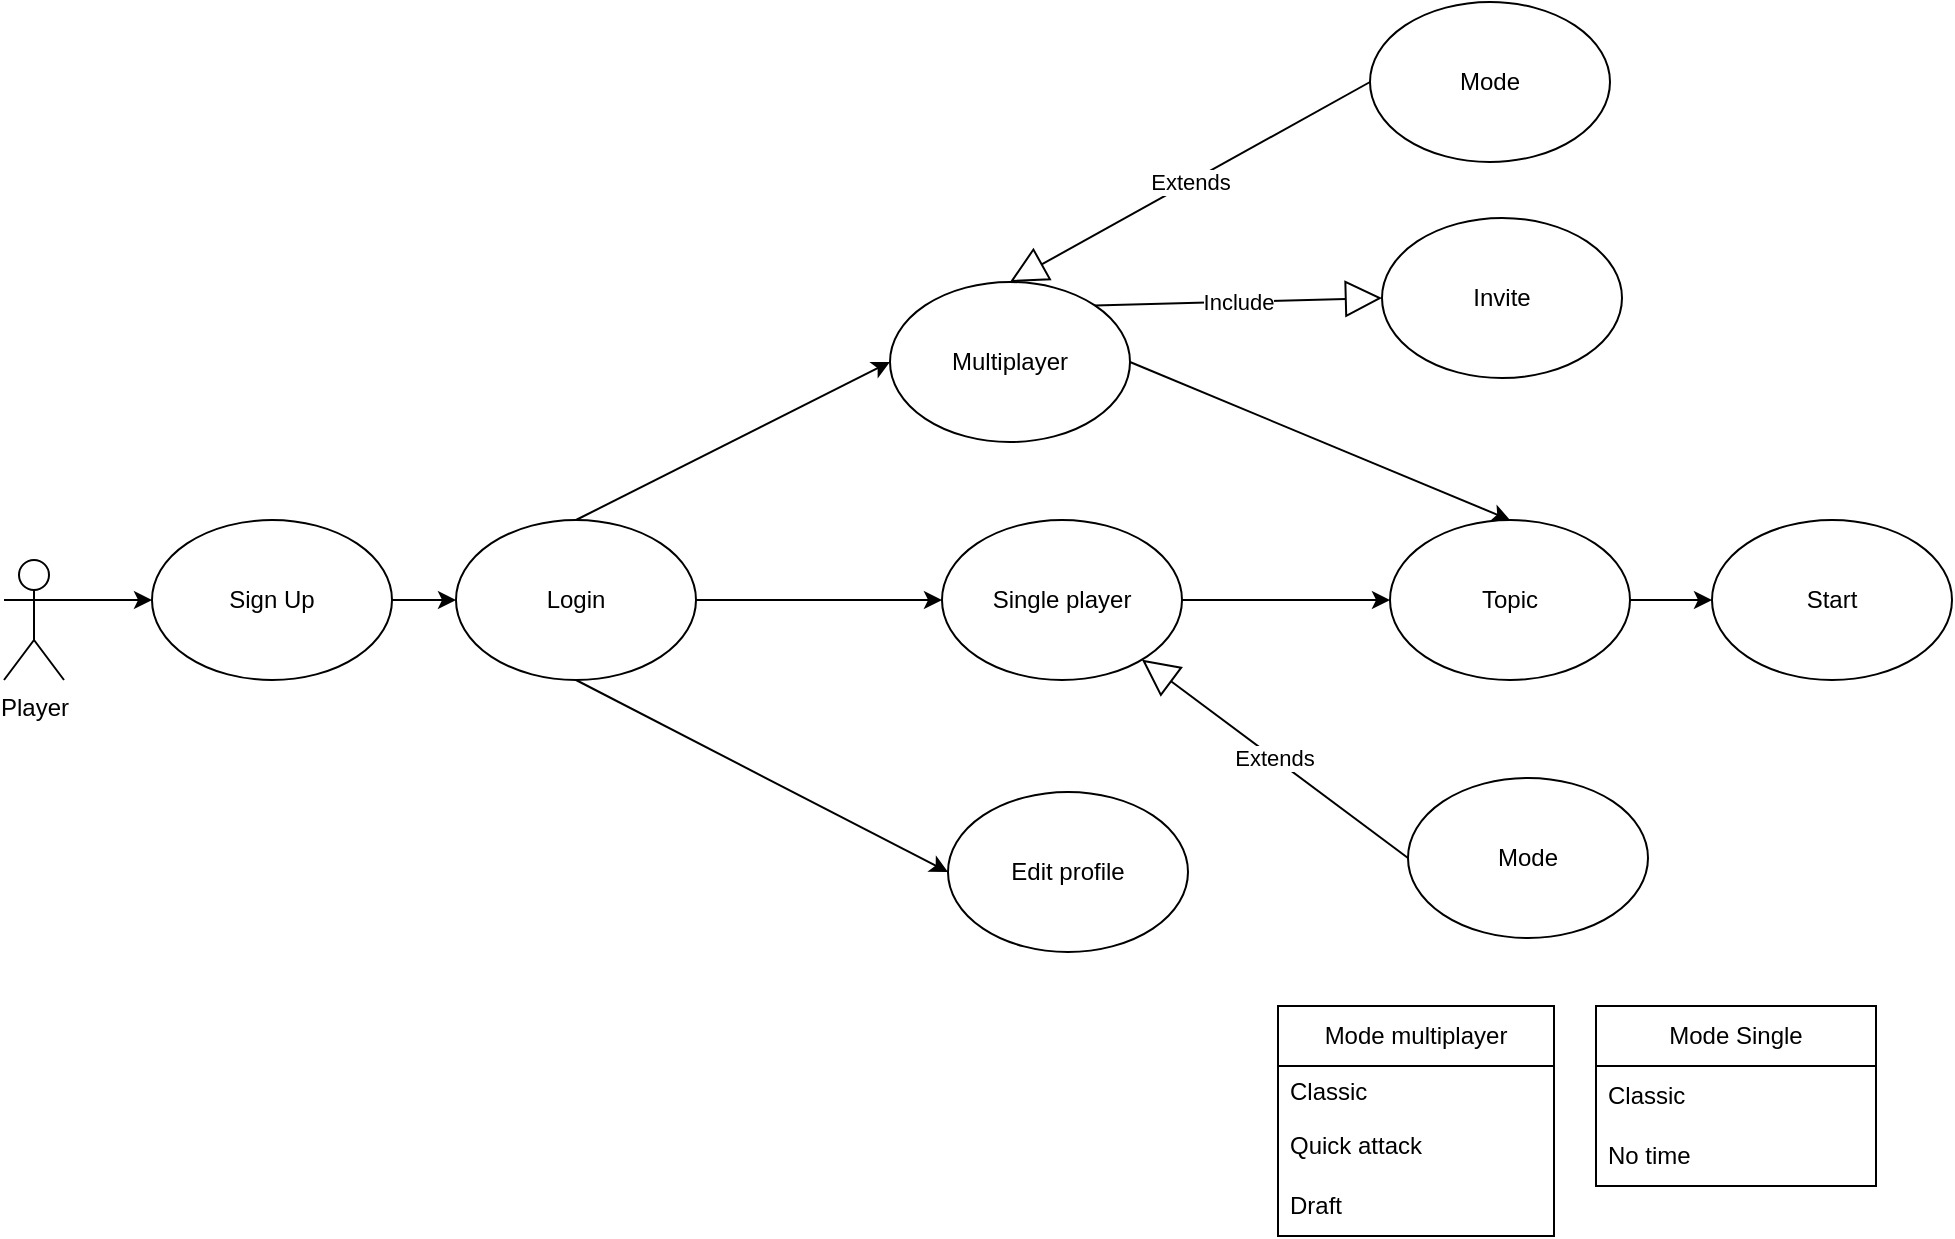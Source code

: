 <mxfile version="22.0.8" type="github">
  <diagram name="Page-1" id="1PqdWoSaJWrxitLMl5rY">
    <mxGraphModel dx="2890" dy="1808" grid="0" gridSize="10" guides="1" tooltips="1" connect="1" arrows="1" fold="1" page="0" pageScale="1" pageWidth="827" pageHeight="1169" math="0" shadow="0">
      <root>
        <mxCell id="0" />
        <mxCell id="1" parent="0" />
        <mxCell id="lh3RgN_V7VgUxewfRanb-2" value="Single player" style="ellipse;whiteSpace=wrap;html=1;" parent="1" vertex="1">
          <mxGeometry x="377" y="185" width="120" height="80" as="geometry" />
        </mxCell>
        <mxCell id="lh3RgN_V7VgUxewfRanb-3" value="Multiplayer" style="ellipse;whiteSpace=wrap;html=1;" parent="1" vertex="1">
          <mxGeometry x="351" y="66" width="120" height="80" as="geometry" />
        </mxCell>
        <mxCell id="lh3RgN_V7VgUxewfRanb-4" value="Mode" style="ellipse;whiteSpace=wrap;html=1;" parent="1" vertex="1">
          <mxGeometry x="591" y="-74" width="120" height="80" as="geometry" />
        </mxCell>
        <mxCell id="lh3RgN_V7VgUxewfRanb-5" value="Topic" style="ellipse;whiteSpace=wrap;html=1;" parent="1" vertex="1">
          <mxGeometry x="601" y="185" width="120" height="80" as="geometry" />
        </mxCell>
        <mxCell id="lh3RgN_V7VgUxewfRanb-6" value="Edit profile&lt;br&gt;" style="ellipse;whiteSpace=wrap;html=1;" parent="1" vertex="1">
          <mxGeometry x="380" y="321" width="120" height="80" as="geometry" />
        </mxCell>
        <mxCell id="lh3RgN_V7VgUxewfRanb-7" value="Login" style="ellipse;whiteSpace=wrap;html=1;" parent="1" vertex="1">
          <mxGeometry x="134.0" y="185" width="120" height="80" as="geometry" />
        </mxCell>
        <mxCell id="lh3RgN_V7VgUxewfRanb-11" style="rounded=0;orthogonalLoop=1;jettySize=auto;html=1;entryX=0;entryY=0.5;entryDx=0;entryDy=0;exitX=1;exitY=0.5;exitDx=0;exitDy=0;" parent="1" source="lh3RgN_V7VgUxewfRanb-8" target="lh3RgN_V7VgUxewfRanb-7" edge="1">
          <mxGeometry relative="1" as="geometry">
            <mxPoint x="211" y="278" as="sourcePoint" />
          </mxGeometry>
        </mxCell>
        <mxCell id="lh3RgN_V7VgUxewfRanb-8" value="Sign Up" style="ellipse;whiteSpace=wrap;html=1;" parent="1" vertex="1">
          <mxGeometry x="-18" y="185" width="120" height="80" as="geometry" />
        </mxCell>
        <mxCell id="lh3RgN_V7VgUxewfRanb-12" value="" style="endArrow=classic;html=1;rounded=0;exitX=1;exitY=0.5;exitDx=0;exitDy=0;entryX=0;entryY=0.5;entryDx=0;entryDy=0;" parent="1" source="lh3RgN_V7VgUxewfRanb-7" target="lh3RgN_V7VgUxewfRanb-2" edge="1">
          <mxGeometry width="50" height="50" relative="1" as="geometry">
            <mxPoint x="387" y="298" as="sourcePoint" />
            <mxPoint x="437" y="248" as="targetPoint" />
          </mxGeometry>
        </mxCell>
        <mxCell id="lh3RgN_V7VgUxewfRanb-13" value="" style="endArrow=classic;html=1;rounded=0;exitX=0.5;exitY=0;exitDx=0;exitDy=0;entryX=0;entryY=0.5;entryDx=0;entryDy=0;" parent="1" source="lh3RgN_V7VgUxewfRanb-7" target="lh3RgN_V7VgUxewfRanb-3" edge="1">
          <mxGeometry width="50" height="50" relative="1" as="geometry">
            <mxPoint x="387" y="298" as="sourcePoint" />
            <mxPoint x="437" y="248" as="targetPoint" />
          </mxGeometry>
        </mxCell>
        <mxCell id="lh3RgN_V7VgUxewfRanb-16" value="" style="endArrow=classic;html=1;rounded=0;exitX=1;exitY=0.5;exitDx=0;exitDy=0;entryX=0;entryY=0.5;entryDx=0;entryDy=0;" parent="1" source="lh3RgN_V7VgUxewfRanb-2" target="lh3RgN_V7VgUxewfRanb-5" edge="1">
          <mxGeometry width="50" height="50" relative="1" as="geometry">
            <mxPoint x="460" y="382" as="sourcePoint" />
            <mxPoint x="595" y="231" as="targetPoint" />
          </mxGeometry>
        </mxCell>
        <mxCell id="lh3RgN_V7VgUxewfRanb-17" value="" style="endArrow=classic;html=1;rounded=0;exitX=0.5;exitY=1;exitDx=0;exitDy=0;entryX=0;entryY=0.5;entryDx=0;entryDy=0;" parent="1" source="lh3RgN_V7VgUxewfRanb-7" target="lh3RgN_V7VgUxewfRanb-6" edge="1">
          <mxGeometry width="50" height="50" relative="1" as="geometry">
            <mxPoint x="387" y="298" as="sourcePoint" />
            <mxPoint x="437" y="248" as="targetPoint" />
          </mxGeometry>
        </mxCell>
        <mxCell id="lh3RgN_V7VgUxewfRanb-20" value="Invite" style="ellipse;whiteSpace=wrap;html=1;" parent="1" vertex="1">
          <mxGeometry x="597" y="34" width="120" height="80" as="geometry" />
        </mxCell>
        <mxCell id="lh3RgN_V7VgUxewfRanb-23" value="" style="endArrow=classic;html=1;rounded=0;exitX=1;exitY=0.5;exitDx=0;exitDy=0;entryX=0.5;entryY=0;entryDx=0;entryDy=0;" parent="1" source="lh3RgN_V7VgUxewfRanb-3" target="lh3RgN_V7VgUxewfRanb-5" edge="1">
          <mxGeometry width="50" height="50" relative="1" as="geometry">
            <mxPoint x="387" y="298" as="sourcePoint" />
            <mxPoint x="437" y="248" as="targetPoint" />
          </mxGeometry>
        </mxCell>
        <mxCell id="lh3RgN_V7VgUxewfRanb-24" value="Player" style="shape=umlActor;verticalLabelPosition=bottom;verticalAlign=top;html=1;outlineConnect=0;" parent="1" vertex="1">
          <mxGeometry x="-92" y="205" width="30" height="60" as="geometry" />
        </mxCell>
        <mxCell id="lh3RgN_V7VgUxewfRanb-25" value="" style="endArrow=classic;html=1;rounded=0;exitX=1;exitY=0.333;exitDx=0;exitDy=0;exitPerimeter=0;entryX=0;entryY=0.5;entryDx=0;entryDy=0;" parent="1" source="lh3RgN_V7VgUxewfRanb-24" target="lh3RgN_V7VgUxewfRanb-8" edge="1">
          <mxGeometry width="50" height="50" relative="1" as="geometry">
            <mxPoint x="387" y="298" as="sourcePoint" />
            <mxPoint x="437" y="248" as="targetPoint" />
          </mxGeometry>
        </mxCell>
        <mxCell id="lh3RgN_V7VgUxewfRanb-33" value="Mode multiplayer" style="swimlane;fontStyle=0;childLayout=stackLayout;horizontal=1;startSize=30;horizontalStack=0;resizeParent=1;resizeParentMax=0;resizeLast=0;collapsible=1;marginBottom=0;whiteSpace=wrap;html=1;" parent="1" vertex="1">
          <mxGeometry x="545" y="428" width="138" height="115" as="geometry" />
        </mxCell>
        <mxCell id="lh3RgN_V7VgUxewfRanb-35" value="Classic" style="text;strokeColor=none;fillColor=none;align=left;verticalAlign=middle;spacingLeft=4;spacingRight=4;overflow=hidden;points=[[0,0.5],[1,0.5]];portConstraint=eastwest;rotatable=0;whiteSpace=wrap;html=1;" parent="lh3RgN_V7VgUxewfRanb-33" vertex="1">
          <mxGeometry y="30" width="138" height="25" as="geometry" />
        </mxCell>
        <mxCell id="lh3RgN_V7VgUxewfRanb-34" value="Quick attack" style="text;strokeColor=none;fillColor=none;align=left;verticalAlign=middle;spacingLeft=4;spacingRight=4;overflow=hidden;points=[[0,0.5],[1,0.5]];portConstraint=eastwest;rotatable=0;whiteSpace=wrap;html=1;" parent="lh3RgN_V7VgUxewfRanb-33" vertex="1">
          <mxGeometry y="55" width="138" height="30" as="geometry" />
        </mxCell>
        <mxCell id="lh3RgN_V7VgUxewfRanb-36" value="Draft&amp;nbsp;" style="text;strokeColor=none;fillColor=none;align=left;verticalAlign=middle;spacingLeft=4;spacingRight=4;overflow=hidden;points=[[0,0.5],[1,0.5]];portConstraint=eastwest;rotatable=0;whiteSpace=wrap;html=1;" parent="lh3RgN_V7VgUxewfRanb-33" vertex="1">
          <mxGeometry y="85" width="138" height="30" as="geometry" />
        </mxCell>
        <mxCell id="lh3RgN_V7VgUxewfRanb-43" value="Include" style="endArrow=block;endSize=16;endFill=0;html=1;rounded=0;exitX=1;exitY=0;exitDx=0;exitDy=0;entryX=0;entryY=0.5;entryDx=0;entryDy=0;" parent="1" source="lh3RgN_V7VgUxewfRanb-3" target="lh3RgN_V7VgUxewfRanb-20" edge="1">
          <mxGeometry x="0.006" width="160" relative="1" as="geometry">
            <mxPoint x="332" y="273" as="sourcePoint" />
            <mxPoint x="492" y="273" as="targetPoint" />
            <mxPoint as="offset" />
          </mxGeometry>
        </mxCell>
        <mxCell id="lh3RgN_V7VgUxewfRanb-44" value="Extends" style="endArrow=block;endSize=16;endFill=0;html=1;rounded=0;exitX=0;exitY=0.5;exitDx=0;exitDy=0;entryX=0.5;entryY=0;entryDx=0;entryDy=0;" parent="1" source="lh3RgN_V7VgUxewfRanb-4" target="lh3RgN_V7VgUxewfRanb-3" edge="1">
          <mxGeometry x="0.006" width="160" relative="1" as="geometry">
            <mxPoint x="364" y="275" as="sourcePoint" />
            <mxPoint x="363" y="46" as="targetPoint" />
            <mxPoint as="offset" />
          </mxGeometry>
        </mxCell>
        <mxCell id="lh3RgN_V7VgUxewfRanb-45" style="edgeStyle=orthogonalEdgeStyle;rounded=0;orthogonalLoop=1;jettySize=auto;html=1;exitX=0.5;exitY=1;exitDx=0;exitDy=0;" parent="1" source="lh3RgN_V7VgUxewfRanb-4" target="lh3RgN_V7VgUxewfRanb-4" edge="1">
          <mxGeometry relative="1" as="geometry" />
        </mxCell>
        <mxCell id="lh3RgN_V7VgUxewfRanb-46" value="Start" style="ellipse;whiteSpace=wrap;html=1;" parent="1" vertex="1">
          <mxGeometry x="762" y="185" width="120" height="80" as="geometry" />
        </mxCell>
        <mxCell id="lh3RgN_V7VgUxewfRanb-47" value="" style="endArrow=classic;html=1;rounded=0;entryX=0;entryY=0.5;entryDx=0;entryDy=0;exitX=1;exitY=0.5;exitDx=0;exitDy=0;" parent="1" source="lh3RgN_V7VgUxewfRanb-5" target="lh3RgN_V7VgUxewfRanb-46" edge="1">
          <mxGeometry width="50" height="50" relative="1" as="geometry">
            <mxPoint x="387" y="298" as="sourcePoint" />
            <mxPoint x="437" y="248" as="targetPoint" />
          </mxGeometry>
        </mxCell>
        <mxCell id="lh3RgN_V7VgUxewfRanb-48" value="Mode Single" style="swimlane;fontStyle=0;childLayout=stackLayout;horizontal=1;startSize=30;horizontalStack=0;resizeParent=1;resizeParentMax=0;resizeLast=0;collapsible=1;marginBottom=0;whiteSpace=wrap;html=1;" parent="1" vertex="1">
          <mxGeometry x="704" y="428" width="140" height="90" as="geometry" />
        </mxCell>
        <mxCell id="lh3RgN_V7VgUxewfRanb-49" value="Classic" style="text;strokeColor=none;fillColor=none;align=left;verticalAlign=middle;spacingLeft=4;spacingRight=4;overflow=hidden;points=[[0,0.5],[1,0.5]];portConstraint=eastwest;rotatable=0;whiteSpace=wrap;html=1;" parent="lh3RgN_V7VgUxewfRanb-48" vertex="1">
          <mxGeometry y="30" width="140" height="30" as="geometry" />
        </mxCell>
        <mxCell id="lh3RgN_V7VgUxewfRanb-50" value="No time" style="text;strokeColor=none;fillColor=none;align=left;verticalAlign=middle;spacingLeft=4;spacingRight=4;overflow=hidden;points=[[0,0.5],[1,0.5]];portConstraint=eastwest;rotatable=0;whiteSpace=wrap;html=1;" parent="lh3RgN_V7VgUxewfRanb-48" vertex="1">
          <mxGeometry y="60" width="140" height="30" as="geometry" />
        </mxCell>
        <mxCell id="4StR4-q3282Cs7WoBAqP-1" value="Mode" style="ellipse;whiteSpace=wrap;html=1;" vertex="1" parent="1">
          <mxGeometry x="610" y="314" width="120" height="80" as="geometry" />
        </mxCell>
        <mxCell id="4StR4-q3282Cs7WoBAqP-2" value="Extends" style="endArrow=block;endSize=16;endFill=0;html=1;rounded=0;exitX=0;exitY=0.5;exitDx=0;exitDy=0;" edge="1" parent="1" source="4StR4-q3282Cs7WoBAqP-1" target="lh3RgN_V7VgUxewfRanb-2">
          <mxGeometry x="0.006" width="160" relative="1" as="geometry">
            <mxPoint x="321" y="825" as="sourcePoint" />
            <mxPoint x="368" y="616" as="targetPoint" />
            <mxPoint as="offset" />
          </mxGeometry>
        </mxCell>
      </root>
    </mxGraphModel>
  </diagram>
</mxfile>
